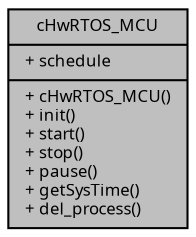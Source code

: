 digraph "cHwRTOS_MCU"
{
  edge [fontname="Sans",fontsize="8",labelfontname="Sans",labelfontsize="8"];
  node [fontname="Sans",fontsize="8",shape=record];
  Node1 [label="{cHwRTOS_MCU\n|+ schedule\l|+ cHwRTOS_MCU()\l+ init()\l+ start()\l+ stop()\l+ pause()\l+ getSysTime()\l+ del_process()\l}",height=0.2,width=0.4,color="black", fillcolor="grey75", style="filled", fontcolor="black"];
}
